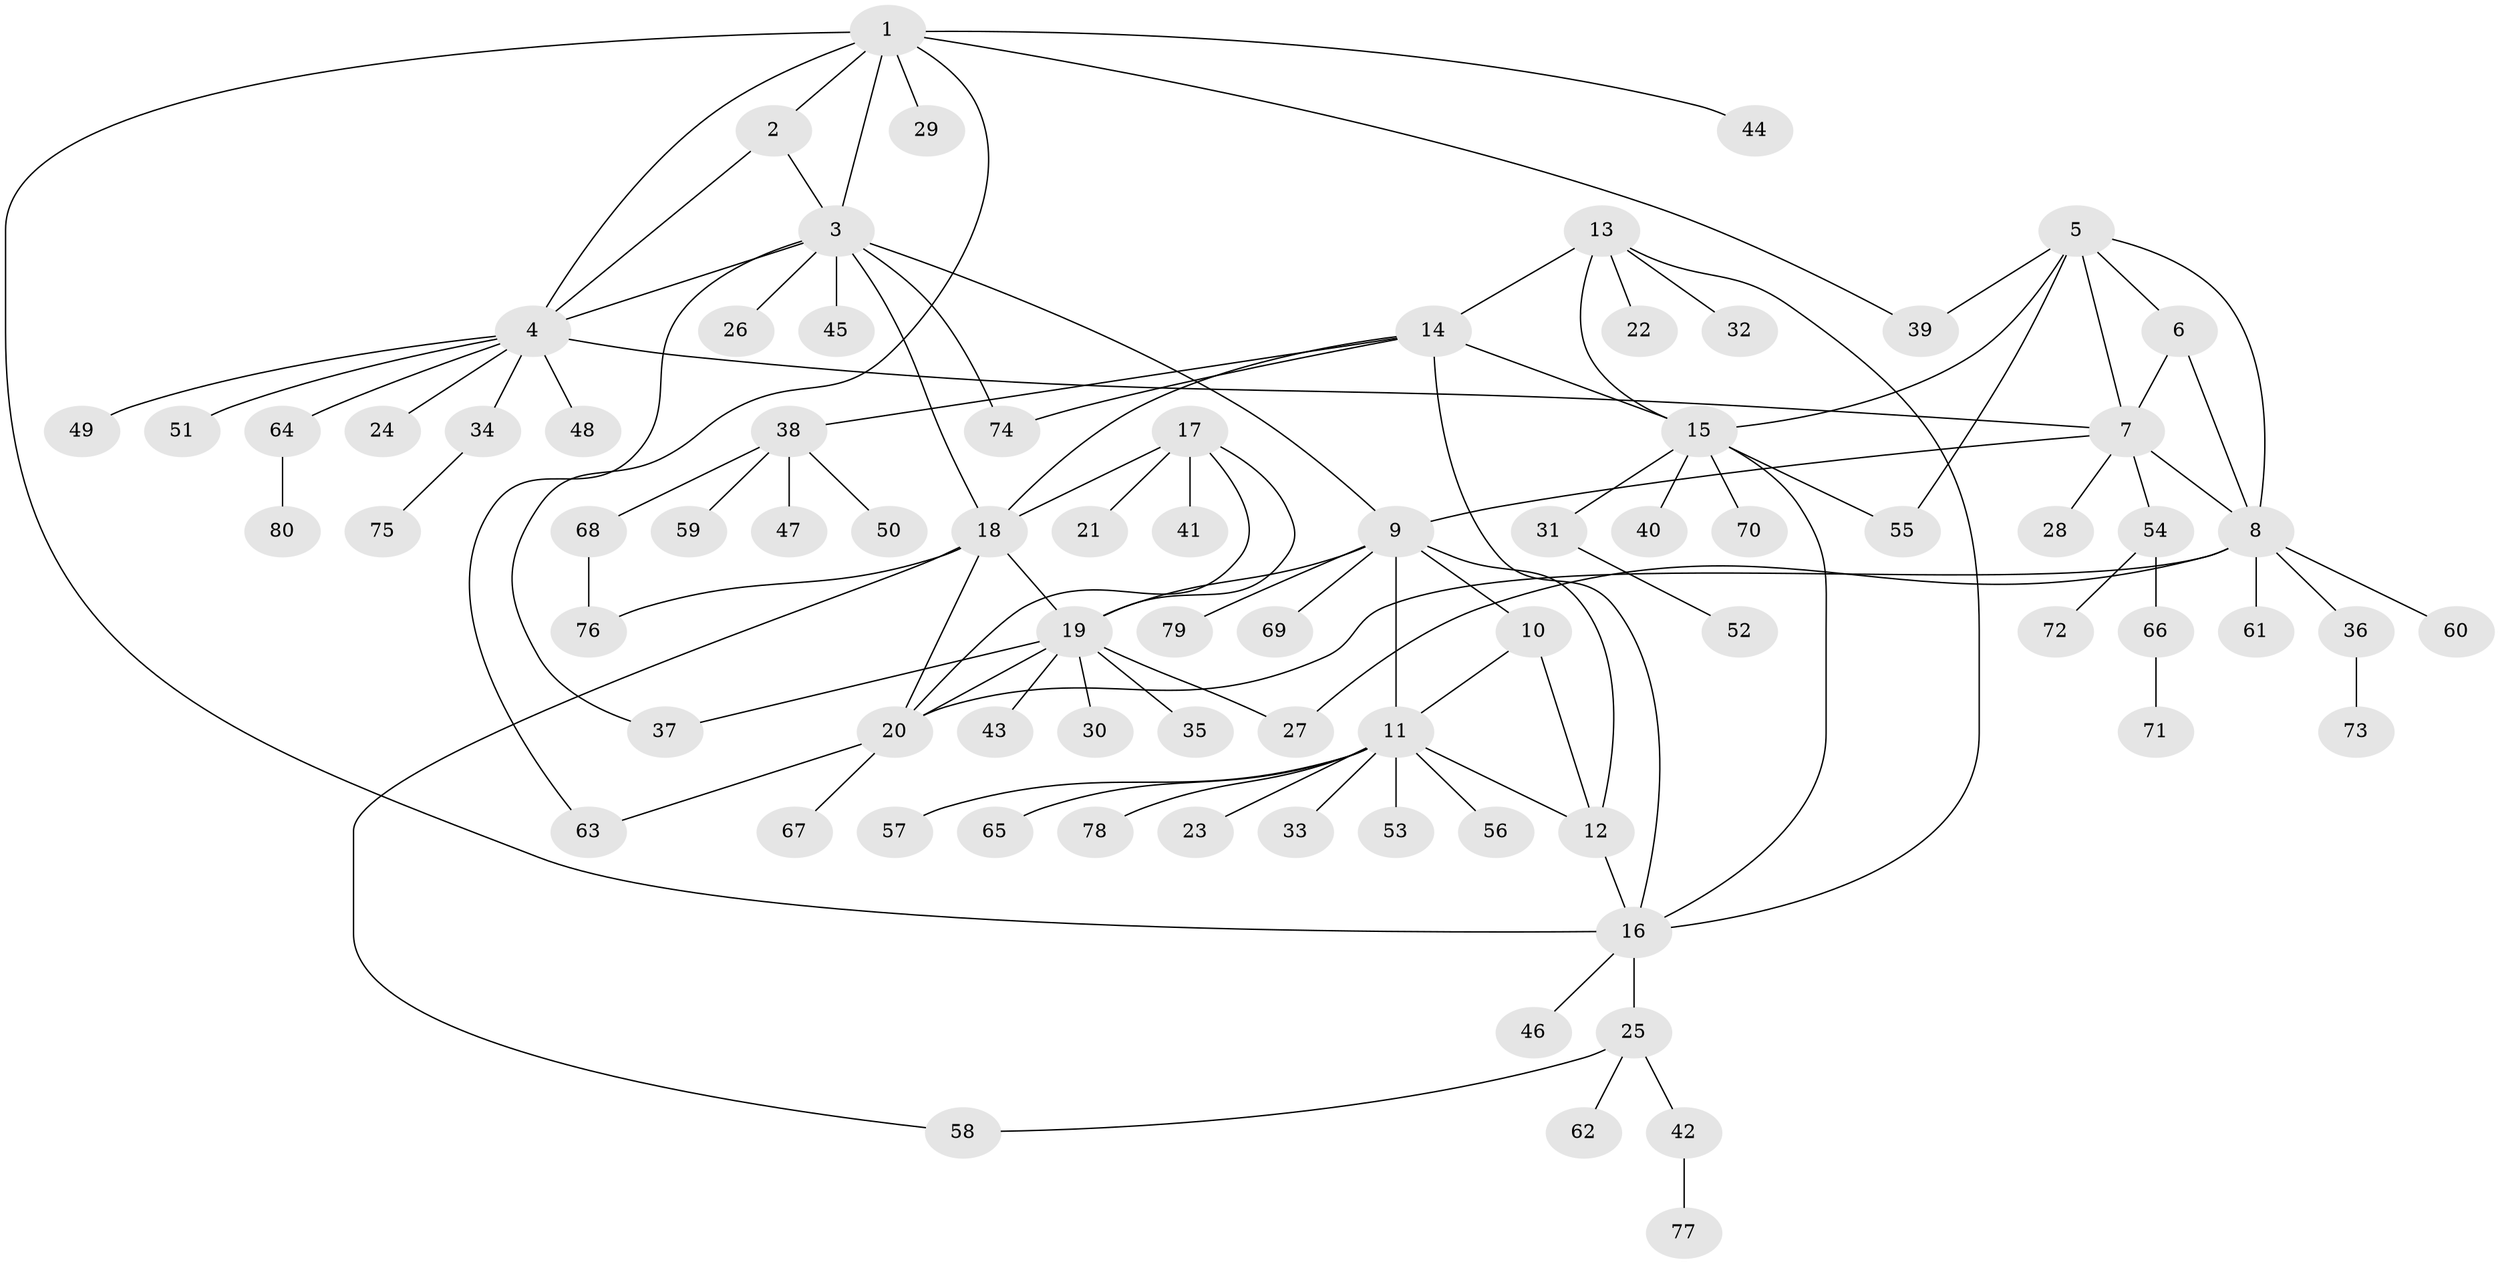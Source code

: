 // Generated by graph-tools (version 1.1) at 2025/54/03/09/25 04:54:32]
// undirected, 80 vertices, 108 edges
graph export_dot {
graph [start="1"]
  node [color=gray90,style=filled];
  1;
  2;
  3;
  4;
  5;
  6;
  7;
  8;
  9;
  10;
  11;
  12;
  13;
  14;
  15;
  16;
  17;
  18;
  19;
  20;
  21;
  22;
  23;
  24;
  25;
  26;
  27;
  28;
  29;
  30;
  31;
  32;
  33;
  34;
  35;
  36;
  37;
  38;
  39;
  40;
  41;
  42;
  43;
  44;
  45;
  46;
  47;
  48;
  49;
  50;
  51;
  52;
  53;
  54;
  55;
  56;
  57;
  58;
  59;
  60;
  61;
  62;
  63;
  64;
  65;
  66;
  67;
  68;
  69;
  70;
  71;
  72;
  73;
  74;
  75;
  76;
  77;
  78;
  79;
  80;
  1 -- 2;
  1 -- 3;
  1 -- 4;
  1 -- 16;
  1 -- 29;
  1 -- 37;
  1 -- 39;
  1 -- 44;
  2 -- 3;
  2 -- 4;
  3 -- 4;
  3 -- 9;
  3 -- 18;
  3 -- 26;
  3 -- 45;
  3 -- 63;
  3 -- 74;
  4 -- 7;
  4 -- 24;
  4 -- 34;
  4 -- 48;
  4 -- 49;
  4 -- 51;
  4 -- 64;
  5 -- 6;
  5 -- 7;
  5 -- 8;
  5 -- 15;
  5 -- 39;
  5 -- 55;
  6 -- 7;
  6 -- 8;
  7 -- 8;
  7 -- 9;
  7 -- 28;
  7 -- 54;
  8 -- 20;
  8 -- 27;
  8 -- 36;
  8 -- 60;
  8 -- 61;
  9 -- 10;
  9 -- 11;
  9 -- 12;
  9 -- 19;
  9 -- 69;
  9 -- 79;
  10 -- 11;
  10 -- 12;
  11 -- 12;
  11 -- 23;
  11 -- 33;
  11 -- 53;
  11 -- 56;
  11 -- 57;
  11 -- 65;
  11 -- 78;
  12 -- 16;
  13 -- 14;
  13 -- 15;
  13 -- 16;
  13 -- 22;
  13 -- 32;
  14 -- 15;
  14 -- 16;
  14 -- 18;
  14 -- 38;
  14 -- 74;
  15 -- 16;
  15 -- 31;
  15 -- 40;
  15 -- 55;
  15 -- 70;
  16 -- 25;
  16 -- 46;
  17 -- 18;
  17 -- 19;
  17 -- 20;
  17 -- 21;
  17 -- 41;
  18 -- 19;
  18 -- 20;
  18 -- 58;
  18 -- 76;
  19 -- 20;
  19 -- 27;
  19 -- 30;
  19 -- 35;
  19 -- 37;
  19 -- 43;
  20 -- 63;
  20 -- 67;
  25 -- 42;
  25 -- 58;
  25 -- 62;
  31 -- 52;
  34 -- 75;
  36 -- 73;
  38 -- 47;
  38 -- 50;
  38 -- 59;
  38 -- 68;
  42 -- 77;
  54 -- 66;
  54 -- 72;
  64 -- 80;
  66 -- 71;
  68 -- 76;
}
